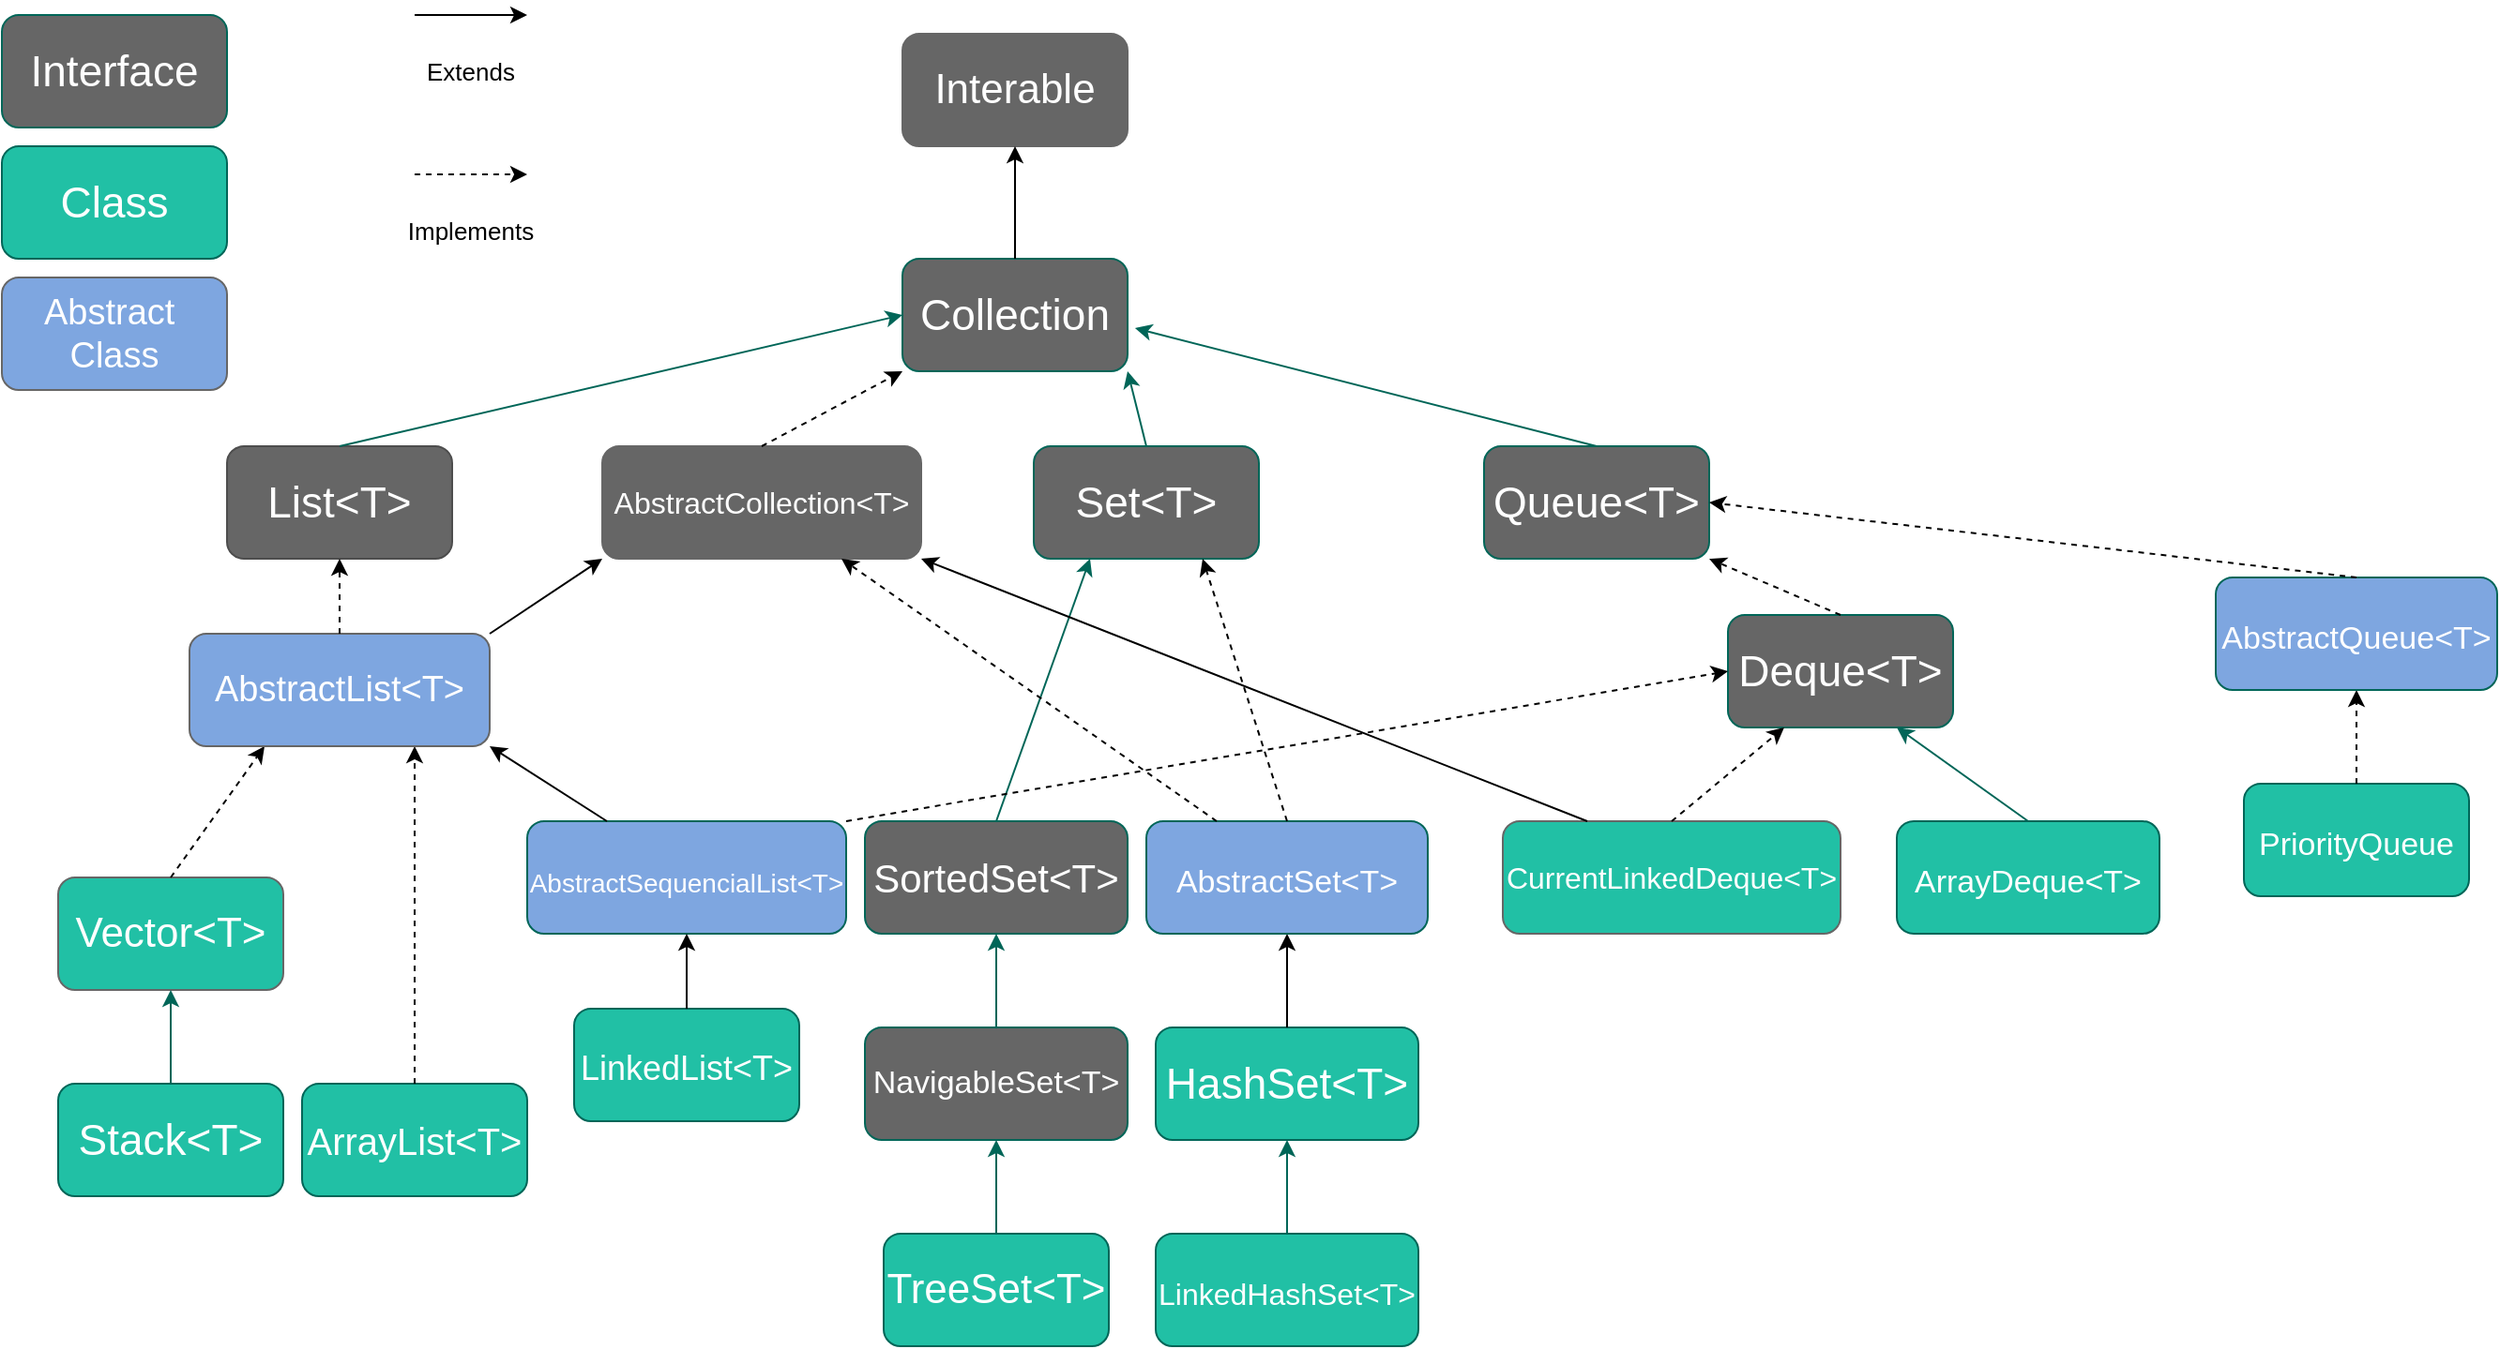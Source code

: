 <mxfile version="20.2.8" type="github">
  <diagram id="fYepgF6CEujm1437ftod" name="Page-1">
    <mxGraphModel dx="1422" dy="762" grid="1" gridSize="10" guides="1" tooltips="1" connect="1" arrows="1" fold="1" page="1" pageScale="1" pageWidth="1100" pageHeight="850" math="0" shadow="0">
      <root>
        <mxCell id="0" />
        <mxCell id="1" parent="0" />
        <mxCell id="pEcas6hbaHr0vrHVOu-9-1" value="&lt;font color=&quot;#ffffff&quot; style=&quot;font-size: 23px;&quot;&gt;Collection&lt;/font&gt;" style="rounded=1;whiteSpace=wrap;html=1;fillColor=#666666;strokeColor=#006658;fontColor=#5C5C5C;" parent="1" vertex="1">
          <mxGeometry x="520" y="170" width="120" height="60" as="geometry" />
        </mxCell>
        <mxCell id="pEcas6hbaHr0vrHVOu-9-2" value="&lt;font color=&quot;#ffffff&quot;&gt;List&amp;lt;T&amp;gt;&lt;/font&gt;" style="rounded=1;whiteSpace=wrap;html=1;fontSize=23;fillColor=#666666;strokeColor=#4D4D4D;fontColor=#5C5C5C;" parent="1" vertex="1">
          <mxGeometry x="160" y="270" width="120" height="60" as="geometry" />
        </mxCell>
        <mxCell id="pEcas6hbaHr0vrHVOu-9-3" value="&lt;font color=&quot;#ffffff&quot;&gt;Set&amp;lt;T&amp;gt;&lt;/font&gt;" style="rounded=1;whiteSpace=wrap;html=1;fontSize=23;fillColor=#666666;strokeColor=#006658;fontColor=#5C5C5C;" parent="1" vertex="1">
          <mxGeometry x="590" y="270" width="120" height="60" as="geometry" />
        </mxCell>
        <mxCell id="pEcas6hbaHr0vrHVOu-9-4" value="&lt;font color=&quot;#ffffff&quot;&gt;Queue&amp;lt;T&amp;gt;&lt;/font&gt;" style="rounded=1;whiteSpace=wrap;html=1;fontSize=23;fillColor=#666666;strokeColor=#006658;fontColor=#5C5C5C;" parent="1" vertex="1">
          <mxGeometry x="830" y="270" width="120" height="60" as="geometry" />
        </mxCell>
        <mxCell id="pEcas6hbaHr0vrHVOu-9-6" value="" style="endArrow=classic;html=1;rounded=1;fontSize=23;entryX=0;entryY=0.5;entryDx=0;entryDy=0;strokeColor=#006658;fontColor=#5C5C5C;exitX=0.5;exitY=0;exitDx=0;exitDy=0;" parent="1" source="pEcas6hbaHr0vrHVOu-9-2" target="pEcas6hbaHr0vrHVOu-9-1" edge="1">
          <mxGeometry width="50" height="50" relative="1" as="geometry">
            <mxPoint x="260" y="220" as="sourcePoint" />
            <mxPoint x="440" y="510" as="targetPoint" />
          </mxGeometry>
        </mxCell>
        <mxCell id="pEcas6hbaHr0vrHVOu-9-7" value="" style="endArrow=classic;html=1;rounded=1;fontSize=23;strokeColor=#006658;fontColor=#5C5C5C;exitX=0.5;exitY=0;exitDx=0;exitDy=0;entryX=1;entryY=1;entryDx=0;entryDy=0;" parent="1" source="pEcas6hbaHr0vrHVOu-9-3" target="pEcas6hbaHr0vrHVOu-9-1" edge="1">
          <mxGeometry width="50" height="50" relative="1" as="geometry">
            <mxPoint x="450" y="250" as="sourcePoint" />
            <mxPoint x="650" y="340" as="targetPoint" />
          </mxGeometry>
        </mxCell>
        <mxCell id="pEcas6hbaHr0vrHVOu-9-8" value="" style="endArrow=classic;html=1;rounded=1;fontSize=23;entryX=1.033;entryY=0.617;entryDx=0;entryDy=0;strokeColor=#006658;fontColor=#5C5C5C;exitX=0.5;exitY=0;exitDx=0;exitDy=0;entryPerimeter=0;" parent="1" source="pEcas6hbaHr0vrHVOu-9-4" target="pEcas6hbaHr0vrHVOu-9-1" edge="1">
          <mxGeometry width="50" height="50" relative="1" as="geometry">
            <mxPoint x="590" y="260" as="sourcePoint" />
            <mxPoint x="580" y="420" as="targetPoint" />
          </mxGeometry>
        </mxCell>
        <mxCell id="pEcas6hbaHr0vrHVOu-9-10" value="&lt;font style=&quot;font-size: 20px;&quot; color=&quot;#ffffff&quot;&gt;ArrayList&amp;lt;T&amp;gt;&lt;/font&gt;" style="rounded=1;whiteSpace=wrap;html=1;fontSize=23;fillColor=#21C0A5;strokeColor=#006658;fontColor=#5C5C5C;" parent="1" vertex="1">
          <mxGeometry x="200" y="610" width="120" height="60" as="geometry" />
        </mxCell>
        <mxCell id="pEcas6hbaHr0vrHVOu-9-11" value="&lt;font style=&quot;font-size: 14px;&quot; color=&quot;#ffffff&quot;&gt;AbstractSequencialList&amp;lt;T&amp;gt;&lt;/font&gt;" style="rounded=1;whiteSpace=wrap;html=1;fontSize=23;fillColor=#7EA6E0;strokeColor=#006658;fontColor=#5C5C5C;" parent="1" vertex="1">
          <mxGeometry x="320" y="470" width="170" height="60" as="geometry" />
        </mxCell>
        <mxCell id="pEcas6hbaHr0vrHVOu-9-12" value="&lt;font color=&quot;#ffffff&quot;&gt;Stack&amp;lt;T&amp;gt;&lt;/font&gt;" style="rounded=1;whiteSpace=wrap;html=1;fontSize=23;fillColor=#21C0A5;strokeColor=#006658;fontColor=#5C5C5C;" parent="1" vertex="1">
          <mxGeometry x="70" y="610" width="120" height="60" as="geometry" />
        </mxCell>
        <mxCell id="pEcas6hbaHr0vrHVOu-9-19" value="&lt;font color=&quot;#ffffff&quot;&gt;HashSet&amp;lt;T&amp;gt;&lt;/font&gt;" style="rounded=1;whiteSpace=wrap;html=1;fontSize=23;fillColor=#21C0A5;strokeColor=#006658;fontColor=#5C5C5C;" parent="1" vertex="1">
          <mxGeometry x="655" y="580" width="140" height="60" as="geometry" />
        </mxCell>
        <mxCell id="pEcas6hbaHr0vrHVOu-9-20" value="&lt;font color=&quot;#ffffff&quot; style=&quot;font-size: 16px;&quot;&gt;LinkedHashSet&amp;lt;T&amp;gt;&lt;/font&gt;" style="rounded=1;whiteSpace=wrap;html=1;fontSize=23;fillColor=#21C0A5;strokeColor=#006658;fontColor=#5C5C5C;" parent="1" vertex="1">
          <mxGeometry x="655" y="690" width="140" height="60" as="geometry" />
        </mxCell>
        <mxCell id="pEcas6hbaHr0vrHVOu-9-21" value="&lt;font color=&quot;#ffffff&quot; style=&quot;font-size: 17px;&quot;&gt;NavigableSet&amp;lt;T&amp;gt;&lt;/font&gt;" style="rounded=1;whiteSpace=wrap;html=1;fontSize=17;fillColor=#666666;strokeColor=#006658;fontColor=#5C5C5C;" parent="1" vertex="1">
          <mxGeometry x="500" y="580" width="140" height="60" as="geometry" />
        </mxCell>
        <mxCell id="pEcas6hbaHr0vrHVOu-9-28" value="&lt;font color=&quot;#ffffff&quot;&gt;Interface&lt;/font&gt;" style="rounded=1;whiteSpace=wrap;html=1;fontSize=23;fillColor=#666666;strokeColor=#006658;fontColor=#5C5C5C;" parent="1" vertex="1">
          <mxGeometry x="40" y="40" width="120" height="60" as="geometry" />
        </mxCell>
        <mxCell id="pEcas6hbaHr0vrHVOu-9-29" value="&lt;font color=&quot;#ffffff&quot; style=&quot;font-size: 17px;&quot;&gt;PriorityQueue&lt;/font&gt;" style="rounded=1;whiteSpace=wrap;html=1;fontSize=23;fillColor=#21C0A5;strokeColor=#006658;fontColor=#5C5C5C;" parent="1" vertex="1">
          <mxGeometry x="1235" y="450" width="120" height="60" as="geometry" />
        </mxCell>
        <mxCell id="pEcas6hbaHr0vrHVOu-9-30" value="&lt;font style=&quot;font-size: 21px;&quot; color=&quot;#ffffff&quot;&gt;SortedSet&amp;lt;T&amp;gt;&lt;/font&gt;" style="rounded=1;whiteSpace=wrap;html=1;fontSize=17;fillColor=#666666;strokeColor=#006658;fontColor=#5C5C5C;" parent="1" vertex="1">
          <mxGeometry x="500" y="470" width="140" height="60" as="geometry" />
        </mxCell>
        <mxCell id="GVpriFgMxlhJgUcc7Ku9-2" value="&lt;font color=&quot;#ffffff&quot; style=&quot;font-size: 22px;&quot;&gt;Vector&amp;lt;T&amp;gt;&lt;/font&gt;" style="rounded=1;whiteSpace=wrap;html=1;fillColor=#21C0A5;strokeColor=#666666;" vertex="1" parent="1">
          <mxGeometry x="70" y="500" width="120" height="60" as="geometry" />
        </mxCell>
        <mxCell id="GVpriFgMxlhJgUcc7Ku9-5" value="Interable" style="rounded=1;whiteSpace=wrap;html=1;strokeColor=#666666;fontSize=22;fontColor=#FFFFFF;fillColor=#666666;" vertex="1" parent="1">
          <mxGeometry x="520" y="50" width="120" height="60" as="geometry" />
        </mxCell>
        <mxCell id="GVpriFgMxlhJgUcc7Ku9-6" value="" style="endArrow=classic;html=1;rounded=0;fontSize=22;fontColor=#FFFFFF;entryX=0.5;entryY=1;entryDx=0;entryDy=0;exitX=0.5;exitY=0;exitDx=0;exitDy=0;" edge="1" parent="1" source="pEcas6hbaHr0vrHVOu-9-1" target="GVpriFgMxlhJgUcc7Ku9-5">
          <mxGeometry width="50" height="50" relative="1" as="geometry">
            <mxPoint x="520" y="410" as="sourcePoint" />
            <mxPoint x="570" y="360" as="targetPoint" />
          </mxGeometry>
        </mxCell>
        <mxCell id="GVpriFgMxlhJgUcc7Ku9-8" value="&lt;font color=&quot;#ffffff&quot;&gt;Class&lt;/font&gt;" style="rounded=1;whiteSpace=wrap;html=1;fontSize=23;fillColor=#21C0A5;strokeColor=#006658;fontColor=#5C5C5C;" vertex="1" parent="1">
          <mxGeometry x="40" y="110" width="120" height="60" as="geometry" />
        </mxCell>
        <mxCell id="GVpriFgMxlhJgUcc7Ku9-9" value="" style="endArrow=classic;html=1;rounded=0;fontSize=22;fontColor=#FFFFFF;" edge="1" parent="1">
          <mxGeometry width="50" height="50" relative="1" as="geometry">
            <mxPoint x="260" y="40" as="sourcePoint" />
            <mxPoint x="320" y="40" as="targetPoint" />
          </mxGeometry>
        </mxCell>
        <mxCell id="GVpriFgMxlhJgUcc7Ku9-12" value="" style="endArrow=classic;html=1;fontSize=22;fontColor=#FFFFFF;rounded=0;dashed=1;" edge="1" parent="1">
          <mxGeometry width="50" height="50" relative="1" as="geometry">
            <mxPoint x="260" y="125" as="sourcePoint" />
            <mxPoint x="320" y="125" as="targetPoint" />
          </mxGeometry>
        </mxCell>
        <mxCell id="GVpriFgMxlhJgUcc7Ku9-14" value="Implements" style="text;html=1;strokeColor=none;fillColor=none;align=center;verticalAlign=middle;whiteSpace=wrap;rounded=0;fontSize=13;fontColor=#000000;" vertex="1" parent="1">
          <mxGeometry x="250" y="140" width="80" height="30" as="geometry" />
        </mxCell>
        <mxCell id="GVpriFgMxlhJgUcc7Ku9-15" value="Extends" style="text;html=1;strokeColor=none;fillColor=none;align=center;verticalAlign=middle;whiteSpace=wrap;rounded=0;fontSize=13;fontColor=#000000;" vertex="1" parent="1">
          <mxGeometry x="250" y="55" width="80" height="30" as="geometry" />
        </mxCell>
        <mxCell id="GVpriFgMxlhJgUcc7Ku9-18" value="&lt;font color=&quot;#ffffff&quot;&gt;Deque&amp;lt;T&amp;gt;&lt;/font&gt;" style="rounded=1;whiteSpace=wrap;html=1;fontSize=23;fillColor=#666666;strokeColor=#006658;fontColor=#5C5C5C;" vertex="1" parent="1">
          <mxGeometry x="960" y="360" width="120" height="60" as="geometry" />
        </mxCell>
        <mxCell id="GVpriFgMxlhJgUcc7Ku9-21" value="" style="endArrow=classic;html=1;rounded=0;labelBackgroundColor=default;strokeColor=default;fontFamily=Helvetica;fontSize=22;fontColor=#FFFFFF;shape=connector;exitX=0.5;exitY=0;exitDx=0;exitDy=0;entryX=0.5;entryY=1;entryDx=0;entryDy=0;" edge="1" parent="1" source="pEcas6hbaHr0vrHVOu-9-19" target="GVpriFgMxlhJgUcc7Ku9-45">
          <mxGeometry width="50" height="50" relative="1" as="geometry">
            <mxPoint x="760" y="440" as="sourcePoint" />
            <mxPoint x="730" y="550" as="targetPoint" />
          </mxGeometry>
        </mxCell>
        <mxCell id="GVpriFgMxlhJgUcc7Ku9-22" value="" style="endArrow=classic;html=1;rounded=0;labelBackgroundColor=default;strokeColor=default;fontFamily=Helvetica;fontSize=22;fontColor=#FFFFFF;shape=connector;entryX=1;entryY=1;entryDx=0;entryDy=0;dashed=1;exitX=0.5;exitY=0;exitDx=0;exitDy=0;" edge="1" parent="1" source="GVpriFgMxlhJgUcc7Ku9-18" target="pEcas6hbaHr0vrHVOu-9-4">
          <mxGeometry width="50" height="50" relative="1" as="geometry">
            <mxPoint x="370" y="260" as="sourcePoint" />
            <mxPoint x="320" y="220" as="targetPoint" />
          </mxGeometry>
        </mxCell>
        <mxCell id="GVpriFgMxlhJgUcc7Ku9-23" style="edgeStyle=none;shape=connector;rounded=0;orthogonalLoop=1;jettySize=auto;html=1;entryX=0.5;entryY=0;entryDx=0;entryDy=0;labelBackgroundColor=default;strokeColor=default;fontFamily=Helvetica;fontSize=22;fontColor=#FFFFFF;endArrow=classic;" edge="1" parent="1" source="GVpriFgMxlhJgUcc7Ku9-18" target="GVpriFgMxlhJgUcc7Ku9-18">
          <mxGeometry relative="1" as="geometry" />
        </mxCell>
        <mxCell id="GVpriFgMxlhJgUcc7Ku9-24" value="&lt;font color=&quot;#ffffff&quot; style=&quot;font-size: 17px;&quot;&gt;ArrayDeque&amp;lt;T&amp;gt;&lt;/font&gt;" style="rounded=1;whiteSpace=wrap;html=1;fontSize=23;fillColor=#21C0A5;strokeColor=#006658;fontColor=#5C5C5C;" vertex="1" parent="1">
          <mxGeometry x="1050" y="470" width="140" height="60" as="geometry" />
        </mxCell>
        <mxCell id="GVpriFgMxlhJgUcc7Ku9-26" value="" style="endArrow=classic;html=1;rounded=1;fontSize=23;entryX=0.75;entryY=1;entryDx=0;entryDy=0;strokeColor=#006658;fontColor=#5C5C5C;exitX=0.5;exitY=0;exitDx=0;exitDy=0;" edge="1" parent="1" source="GVpriFgMxlhJgUcc7Ku9-24" target="GVpriFgMxlhJgUcc7Ku9-18">
          <mxGeometry width="50" height="50" relative="1" as="geometry">
            <mxPoint x="600" y="290" as="sourcePoint" />
            <mxPoint x="600" y="250" as="targetPoint" />
          </mxGeometry>
        </mxCell>
        <mxCell id="GVpriFgMxlhJgUcc7Ku9-28" value="" style="endArrow=classic;html=1;rounded=1;fontSize=23;entryX=0.5;entryY=1;entryDx=0;entryDy=0;strokeColor=#006658;fontColor=#5C5C5C;exitX=0.5;exitY=0;exitDx=0;exitDy=0;" edge="1" parent="1" source="pEcas6hbaHr0vrHVOu-9-12" target="GVpriFgMxlhJgUcc7Ku9-2">
          <mxGeometry width="50" height="50" relative="1" as="geometry">
            <mxPoint x="430" y="440" as="sourcePoint" />
            <mxPoint x="430" y="400" as="targetPoint" />
          </mxGeometry>
        </mxCell>
        <mxCell id="GVpriFgMxlhJgUcc7Ku9-29" value="" style="endArrow=classic;html=1;rounded=0;labelBackgroundColor=default;strokeColor=default;fontFamily=Helvetica;fontSize=22;fontColor=#FFFFFF;shape=connector;dashed=1;exitX=0.5;exitY=0;exitDx=0;exitDy=0;entryX=0.75;entryY=1;entryDx=0;entryDy=0;" edge="1" parent="1" source="pEcas6hbaHr0vrHVOu-9-10" target="GVpriFgMxlhJgUcc7Ku9-39">
          <mxGeometry width="50" height="50" relative="1" as="geometry">
            <mxPoint x="180" y="380" as="sourcePoint" />
            <mxPoint x="260" y="480" as="targetPoint" />
          </mxGeometry>
        </mxCell>
        <mxCell id="GVpriFgMxlhJgUcc7Ku9-30" value="" style="endArrow=classic;html=1;rounded=0;labelBackgroundColor=default;strokeColor=default;fontFamily=Helvetica;fontSize=22;fontColor=#FFFFFF;shape=connector;dashed=1;exitX=0.5;exitY=0;exitDx=0;exitDy=0;entryX=0.25;entryY=1;entryDx=0;entryDy=0;" edge="1" parent="1" source="GVpriFgMxlhJgUcc7Ku9-2" target="GVpriFgMxlhJgUcc7Ku9-39">
          <mxGeometry width="50" height="50" relative="1" as="geometry">
            <mxPoint x="230" y="380" as="sourcePoint" />
            <mxPoint x="150" y="450" as="targetPoint" />
          </mxGeometry>
        </mxCell>
        <mxCell id="GVpriFgMxlhJgUcc7Ku9-31" value="" style="endArrow=classic;html=1;rounded=1;fontSize=23;entryX=0.25;entryY=1;entryDx=0;entryDy=0;strokeColor=#006658;fontColor=#5C5C5C;exitX=0.5;exitY=0;exitDx=0;exitDy=0;" edge="1" parent="1" source="pEcas6hbaHr0vrHVOu-9-30" target="pEcas6hbaHr0vrHVOu-9-3">
          <mxGeometry width="50" height="50" relative="1" as="geometry">
            <mxPoint x="-160" y="590" as="sourcePoint" />
            <mxPoint x="-160" y="540" as="targetPoint" />
          </mxGeometry>
        </mxCell>
        <mxCell id="GVpriFgMxlhJgUcc7Ku9-32" value="" style="endArrow=classic;html=1;rounded=0;labelBackgroundColor=default;strokeColor=default;fontFamily=Helvetica;fontSize=22;fontColor=#FFFFFF;shape=connector;exitX=0.5;exitY=0;exitDx=0;exitDy=0;dashed=1;entryX=0.5;entryY=1;entryDx=0;entryDy=0;" edge="1" parent="1" source="pEcas6hbaHr0vrHVOu-9-29" target="GVpriFgMxlhJgUcc7Ku9-43">
          <mxGeometry width="50" height="50" relative="1" as="geometry">
            <mxPoint x="1561.04" y="106.98" as="sourcePoint" />
            <mxPoint x="1230" y="205" as="targetPoint" />
          </mxGeometry>
        </mxCell>
        <mxCell id="GVpriFgMxlhJgUcc7Ku9-33" value="" style="endArrow=classic;html=1;rounded=1;fontSize=23;entryX=0.5;entryY=1;entryDx=0;entryDy=0;strokeColor=#006658;fontColor=#5C5C5C;" edge="1" parent="1" source="pEcas6hbaHr0vrHVOu-9-21" target="pEcas6hbaHr0vrHVOu-9-30">
          <mxGeometry width="50" height="50" relative="1" as="geometry">
            <mxPoint x="270" y="580" as="sourcePoint" />
            <mxPoint x="270" y="540" as="targetPoint" />
          </mxGeometry>
        </mxCell>
        <mxCell id="GVpriFgMxlhJgUcc7Ku9-34" value="" style="endArrow=classic;html=1;rounded=1;fontSize=23;entryX=0.5;entryY=1;entryDx=0;entryDy=0;strokeColor=#006658;fontColor=#5C5C5C;" edge="1" parent="1" source="pEcas6hbaHr0vrHVOu-9-20" target="pEcas6hbaHr0vrHVOu-9-19">
          <mxGeometry width="50" height="50" relative="1" as="geometry">
            <mxPoint x="270" y="690" as="sourcePoint" />
            <mxPoint x="270" y="650" as="targetPoint" />
          </mxGeometry>
        </mxCell>
        <mxCell id="GVpriFgMxlhJgUcc7Ku9-35" value="" style="endArrow=classic;html=1;rounded=0;labelBackgroundColor=default;strokeColor=default;fontFamily=Helvetica;fontSize=22;fontColor=#FFFFFF;shape=connector;exitX=0.25;exitY=0;exitDx=0;exitDy=0;entryX=1;entryY=1;entryDx=0;entryDy=0;" edge="1" parent="1" source="pEcas6hbaHr0vrHVOu-9-11" target="GVpriFgMxlhJgUcc7Ku9-39">
          <mxGeometry width="50" height="50" relative="1" as="geometry">
            <mxPoint x="410" y="460" as="sourcePoint" />
            <mxPoint x="270" y="360" as="targetPoint" />
          </mxGeometry>
        </mxCell>
        <mxCell id="GVpriFgMxlhJgUcc7Ku9-36" value="&lt;font color=&quot;#ffffff&quot; style=&quot;font-size: 22px;&quot;&gt;TreeSet&amp;lt;T&amp;gt;&lt;/font&gt;" style="rounded=1;whiteSpace=wrap;html=1;fontSize=17;fillColor=#21C0A5;strokeColor=#006658;fontColor=#5C5C5C;" vertex="1" parent="1">
          <mxGeometry x="510" y="690" width="120" height="60" as="geometry" />
        </mxCell>
        <mxCell id="GVpriFgMxlhJgUcc7Ku9-37" value="" style="endArrow=classic;html=1;rounded=1;fontSize=23;entryX=0.5;entryY=1;entryDx=0;entryDy=0;strokeColor=#006658;fontColor=#5C5C5C;exitX=0.5;exitY=0;exitDx=0;exitDy=0;" edge="1" parent="1" source="GVpriFgMxlhJgUcc7Ku9-36" target="pEcas6hbaHr0vrHVOu-9-21">
          <mxGeometry width="50" height="50" relative="1" as="geometry">
            <mxPoint x="580" y="580" as="sourcePoint" />
            <mxPoint x="580" y="540" as="targetPoint" />
          </mxGeometry>
        </mxCell>
        <mxCell id="GVpriFgMxlhJgUcc7Ku9-38" value="Abstract&amp;nbsp;&lt;br&gt;Class" style="rounded=1;whiteSpace=wrap;html=1;strokeColor=#666666;fontFamily=Helvetica;fontSize=19;fontColor=#FFFFFF;fillColor=#7EA6E0;" vertex="1" parent="1">
          <mxGeometry x="40" y="180" width="120" height="60" as="geometry" />
        </mxCell>
        <mxCell id="GVpriFgMxlhJgUcc7Ku9-39" value="AbstractList&amp;lt;T&amp;gt;" style="rounded=1;whiteSpace=wrap;html=1;strokeColor=#666666;fontFamily=Helvetica;fontSize=19;fontColor=#FFFFFF;fillColor=#7EA6E0;" vertex="1" parent="1">
          <mxGeometry x="140" y="370" width="160" height="60" as="geometry" />
        </mxCell>
        <mxCell id="GVpriFgMxlhJgUcc7Ku9-40" value="&lt;font style=&quot;font-size: 18px;&quot; color=&quot;#ffffff&quot;&gt;LinkedList&amp;lt;T&amp;gt;&lt;/font&gt;" style="rounded=1;whiteSpace=wrap;html=1;fontSize=23;fillColor=#21C0A5;strokeColor=#006658;fontColor=#5C5C5C;" vertex="1" parent="1">
          <mxGeometry x="345" y="570" width="120" height="60" as="geometry" />
        </mxCell>
        <mxCell id="GVpriFgMxlhJgUcc7Ku9-41" value="" style="endArrow=classic;html=1;rounded=0;labelBackgroundColor=default;strokeColor=default;fontFamily=Helvetica;fontSize=22;fontColor=#FFFFFF;shape=connector;dashed=1;exitX=0.5;exitY=0;exitDx=0;exitDy=0;entryX=0.5;entryY=1;entryDx=0;entryDy=0;" edge="1" parent="1" source="GVpriFgMxlhJgUcc7Ku9-39" target="pEcas6hbaHr0vrHVOu-9-2">
          <mxGeometry width="50" height="50" relative="1" as="geometry">
            <mxPoint x="140" y="510" as="sourcePoint" />
            <mxPoint x="200" y="430" as="targetPoint" />
          </mxGeometry>
        </mxCell>
        <mxCell id="GVpriFgMxlhJgUcc7Ku9-42" value="" style="endArrow=classic;html=1;rounded=0;labelBackgroundColor=default;strokeColor=default;fontFamily=Helvetica;fontSize=22;fontColor=#FFFFFF;shape=connector;exitX=0.5;exitY=0;exitDx=0;exitDy=0;entryX=0.5;entryY=1;entryDx=0;entryDy=0;" edge="1" parent="1" source="GVpriFgMxlhJgUcc7Ku9-40" target="pEcas6hbaHr0vrHVOu-9-11">
          <mxGeometry width="50" height="50" relative="1" as="geometry">
            <mxPoint x="240" y="370" as="sourcePoint" />
            <mxPoint x="240" y="340" as="targetPoint" />
          </mxGeometry>
        </mxCell>
        <mxCell id="GVpriFgMxlhJgUcc7Ku9-43" value="&lt;font style=&quot;font-size: 17px;&quot; color=&quot;#ffffff&quot;&gt;AbstractQueue&amp;lt;T&amp;gt;&lt;/font&gt;" style="rounded=1;whiteSpace=wrap;html=1;fontSize=23;fillColor=#7EA6E0;strokeColor=#006658;fontColor=#5C5C5C;" vertex="1" parent="1">
          <mxGeometry x="1220" y="340" width="150" height="60" as="geometry" />
        </mxCell>
        <mxCell id="GVpriFgMxlhJgUcc7Ku9-44" value="" style="endArrow=classic;html=1;rounded=0;labelBackgroundColor=default;strokeColor=default;fontFamily=Helvetica;fontSize=22;fontColor=#FFFFFF;shape=connector;entryX=1;entryY=0.5;entryDx=0;entryDy=0;dashed=1;exitX=0.5;exitY=0;exitDx=0;exitDy=0;" edge="1" parent="1" source="GVpriFgMxlhJgUcc7Ku9-43" target="pEcas6hbaHr0vrHVOu-9-4">
          <mxGeometry width="50" height="50" relative="1" as="geometry">
            <mxPoint x="530" y="380" as="sourcePoint" />
            <mxPoint x="560" y="340" as="targetPoint" />
          </mxGeometry>
        </mxCell>
        <mxCell id="GVpriFgMxlhJgUcc7Ku9-45" value="&lt;font style=&quot;font-size: 17px;&quot; color=&quot;#ffffff&quot;&gt;AbstractSet&amp;lt;T&amp;gt;&lt;/font&gt;" style="rounded=1;whiteSpace=wrap;html=1;fontSize=23;fillColor=#7EA6E0;strokeColor=#006658;fontColor=#5C5C5C;" vertex="1" parent="1">
          <mxGeometry x="650" y="470" width="150" height="60" as="geometry" />
        </mxCell>
        <mxCell id="GVpriFgMxlhJgUcc7Ku9-46" value="" style="endArrow=classic;html=1;rounded=0;labelBackgroundColor=default;strokeColor=default;fontFamily=Helvetica;fontSize=22;fontColor=#FFFFFF;shape=connector;entryX=0.75;entryY=1;entryDx=0;entryDy=0;dashed=1;exitX=0.5;exitY=0;exitDx=0;exitDy=0;" edge="1" parent="1" source="GVpriFgMxlhJgUcc7Ku9-45" target="pEcas6hbaHr0vrHVOu-9-3">
          <mxGeometry width="50" height="50" relative="1" as="geometry">
            <mxPoint x="740" y="450" as="sourcePoint" />
            <mxPoint x="680" y="430" as="targetPoint" />
          </mxGeometry>
        </mxCell>
        <mxCell id="GVpriFgMxlhJgUcc7Ku9-47" value="AbstractCollection&amp;lt;T&amp;gt;" style="rounded=1;whiteSpace=wrap;html=1;strokeColor=#666666;fontFamily=Helvetica;fontSize=16;fontColor=#FFFFFF;fillColor=#666666;" vertex="1" parent="1">
          <mxGeometry x="360" y="270" width="170" height="60" as="geometry" />
        </mxCell>
        <mxCell id="GVpriFgMxlhJgUcc7Ku9-48" value="" style="endArrow=classic;html=1;rounded=0;labelBackgroundColor=default;strokeColor=default;fontFamily=Helvetica;fontSize=22;fontColor=#FFFFFF;shape=connector;entryX=0.75;entryY=1;entryDx=0;entryDy=0;dashed=1;exitX=0.25;exitY=0;exitDx=0;exitDy=0;" edge="1" parent="1" source="GVpriFgMxlhJgUcc7Ku9-45" target="GVpriFgMxlhJgUcc7Ku9-47">
          <mxGeometry width="50" height="50" relative="1" as="geometry">
            <mxPoint x="735" y="480" as="sourcePoint" />
            <mxPoint x="690" y="340" as="targetPoint" />
          </mxGeometry>
        </mxCell>
        <mxCell id="GVpriFgMxlhJgUcc7Ku9-49" value="" style="endArrow=classic;html=1;rounded=0;labelBackgroundColor=default;strokeColor=default;fontFamily=Helvetica;fontSize=22;fontColor=#FFFFFF;shape=connector;entryX=0;entryY=1;entryDx=0;entryDy=0;exitX=1;exitY=0;exitDx=0;exitDy=0;" edge="1" parent="1" source="GVpriFgMxlhJgUcc7Ku9-39" target="GVpriFgMxlhJgUcc7Ku9-47">
          <mxGeometry width="50" height="50" relative="1" as="geometry">
            <mxPoint x="310" y="370" as="sourcePoint" />
            <mxPoint x="345" y="305" as="targetPoint" />
          </mxGeometry>
        </mxCell>
        <mxCell id="GVpriFgMxlhJgUcc7Ku9-50" value="" style="endArrow=classic;html=1;rounded=0;labelBackgroundColor=default;strokeColor=default;fontFamily=Helvetica;fontSize=22;fontColor=#FFFFFF;shape=connector;dashed=1;entryX=0;entryY=1;entryDx=0;entryDy=0;exitX=0.5;exitY=0;exitDx=0;exitDy=0;" edge="1" parent="1" source="GVpriFgMxlhJgUcc7Ku9-47" target="pEcas6hbaHr0vrHVOu-9-1">
          <mxGeometry width="50" height="50" relative="1" as="geometry">
            <mxPoint x="310" y="380" as="sourcePoint" />
            <mxPoint x="370" y="340" as="targetPoint" />
          </mxGeometry>
        </mxCell>
        <mxCell id="GVpriFgMxlhJgUcc7Ku9-51" value="CurrentLinkedDeque&amp;lt;T&amp;gt;" style="rounded=1;whiteSpace=wrap;html=1;strokeColor=#666666;fontFamily=Helvetica;fontSize=16;fontColor=#FFFFFF;fillColor=#21C0A5;" vertex="1" parent="1">
          <mxGeometry x="840" y="470" width="180" height="60" as="geometry" />
        </mxCell>
        <mxCell id="GVpriFgMxlhJgUcc7Ku9-52" value="" style="endArrow=classic;html=1;rounded=0;labelBackgroundColor=default;strokeColor=default;fontFamily=Helvetica;fontSize=22;fontColor=#FFFFFF;shape=connector;exitX=0.5;exitY=0;exitDx=0;exitDy=0;dashed=1;entryX=0.25;entryY=1;entryDx=0;entryDy=0;" edge="1" parent="1" source="GVpriFgMxlhJgUcc7Ku9-51" target="GVpriFgMxlhJgUcc7Ku9-18">
          <mxGeometry width="50" height="50" relative="1" as="geometry">
            <mxPoint x="1175" y="460" as="sourcePoint" />
            <mxPoint x="960" y="430" as="targetPoint" />
          </mxGeometry>
        </mxCell>
        <mxCell id="GVpriFgMxlhJgUcc7Ku9-53" value="" style="endArrow=classic;html=1;rounded=0;labelBackgroundColor=default;strokeColor=default;fontFamily=Helvetica;fontSize=16;fontColor=#FFFFFF;shape=connector;exitX=0.25;exitY=0;exitDx=0;exitDy=0;entryX=1;entryY=1;entryDx=0;entryDy=0;" edge="1" parent="1" source="GVpriFgMxlhJgUcc7Ku9-51" target="GVpriFgMxlhJgUcc7Ku9-47">
          <mxGeometry width="50" height="50" relative="1" as="geometry">
            <mxPoint x="850" y="450" as="sourcePoint" />
            <mxPoint x="900" y="400" as="targetPoint" />
          </mxGeometry>
        </mxCell>
        <mxCell id="GVpriFgMxlhJgUcc7Ku9-55" value="" style="endArrow=classic;html=1;fontSize=22;fontColor=#FFFFFF;rounded=0;dashed=1;exitX=1;exitY=0;exitDx=0;exitDy=0;entryX=0;entryY=0.5;entryDx=0;entryDy=0;" edge="1" parent="1" source="pEcas6hbaHr0vrHVOu-9-11" target="GVpriFgMxlhJgUcc7Ku9-18">
          <mxGeometry width="50" height="50" relative="1" as="geometry">
            <mxPoint x="470" y="450" as="sourcePoint" />
            <mxPoint x="530" y="450" as="targetPoint" />
          </mxGeometry>
        </mxCell>
      </root>
    </mxGraphModel>
  </diagram>
</mxfile>

